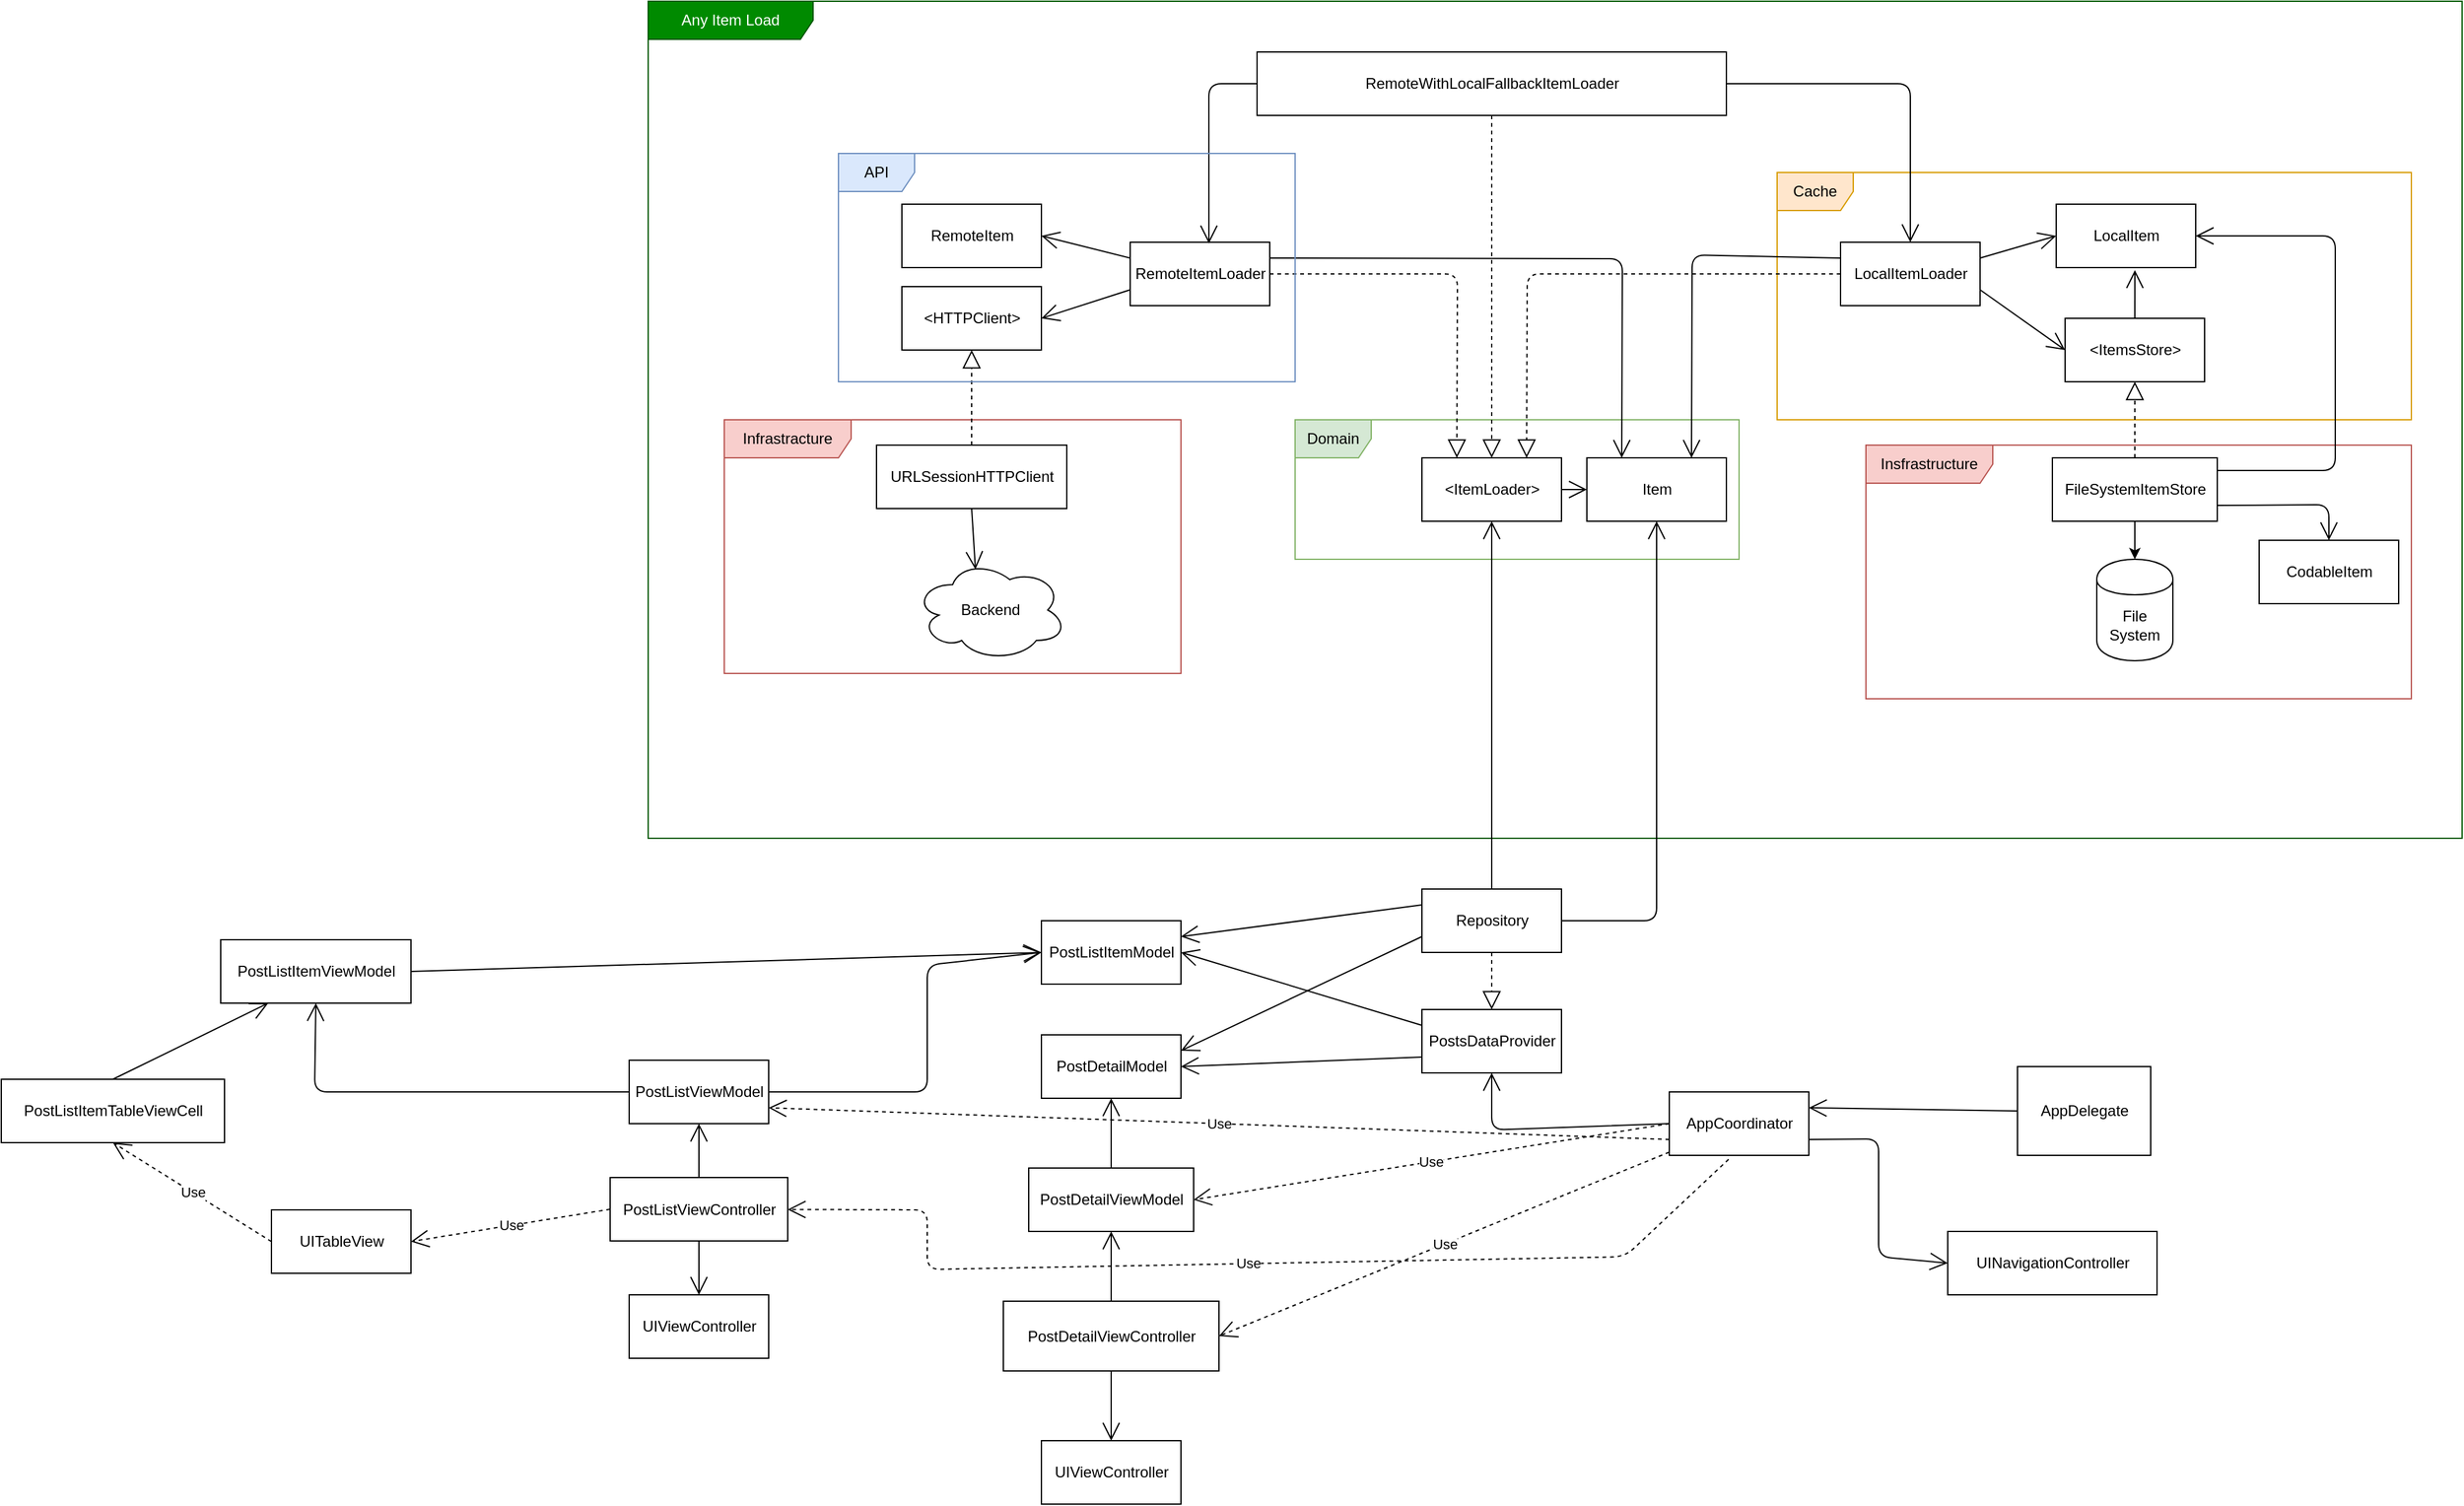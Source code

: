 <mxfile version="10.7.7" type="github"><diagram id="8O1vjyUeR9lbn9qWhPw-" name="Page-1"><mxGraphModel dx="2614" dy="874" grid="1" gridSize="10" guides="1" tooltips="1" connect="1" arrows="1" fold="1" page="1" pageScale="1" pageWidth="827" pageHeight="1169" background="none" math="0" shadow="0"><root><mxCell id="0"/><mxCell id="1" parent="0"/><mxCell id="1BA-1ihyzpFdOk9GNGis-42" value="Any Item Load" style="shape=umlFrame;whiteSpace=wrap;html=1;shadow=0;comic=0;width=130;height=30;fillColor=#008a00;strokeColor=#005700;fontColor=#ffffff;" vertex="1" parent="1"><mxGeometry x="-290" y="30" width="1430" height="660" as="geometry"/></mxCell><mxCell id="1BA-1ihyzpFdOk9GNGis-38" value="Insfrastructure" style="shape=umlFrame;whiteSpace=wrap;html=1;width=100;height=30;fillColor=#f8cecc;strokeColor=#b85450;" vertex="1" parent="1"><mxGeometry x="670" y="380" width="430" height="200" as="geometry"/></mxCell><mxCell id="1BA-1ihyzpFdOk9GNGis-40" value="Domain" style="shape=umlFrame;whiteSpace=wrap;html=1;shadow=0;comic=0;fillColor=#d5e8d4;strokeColor=#82b366;" vertex="1" parent="1"><mxGeometry x="220" y="360" width="350" height="110" as="geometry"/></mxCell><mxCell id="1BA-1ihyzpFdOk9GNGis-37" value="Cache" style="shape=umlFrame;whiteSpace=wrap;html=1;fillColor=#ffe6cc;strokeColor=#d79b00;shadow=0;comic=0;gradientColor=none;" vertex="1" parent="1"><mxGeometry x="600" y="165" width="500" height="195" as="geometry"/></mxCell><mxCell id="1BA-1ihyzpFdOk9GNGis-41" value="Infrastracture" style="shape=umlFrame;whiteSpace=wrap;html=1;shadow=0;comic=0;width=100;height=30;fillColor=#f8cecc;strokeColor=#b85450;" vertex="1" parent="1"><mxGeometry x="-230" y="360" width="360" height="200" as="geometry"/></mxCell><mxCell id="1BA-1ihyzpFdOk9GNGis-1" value="&amp;lt;ItemLoader&amp;gt;&lt;br&gt;" style="html=1;" vertex="1" parent="1"><mxGeometry x="320" y="390" width="110" height="50" as="geometry"/></mxCell><mxCell id="1BA-1ihyzpFdOk9GNGis-2" value="RemoteItemLoader" style="html=1;" vertex="1" parent="1"><mxGeometry x="90" y="220" width="110" height="50" as="geometry"/></mxCell><mxCell id="1BA-1ihyzpFdOk9GNGis-3" value="LocalItemLoader" style="html=1;" vertex="1" parent="1"><mxGeometry x="650" y="220" width="110" height="50" as="geometry"/></mxCell><mxCell id="1BA-1ihyzpFdOk9GNGis-4" value="" style="endArrow=block;dashed=1;endFill=0;endSize=12;html=1;exitX=1;exitY=0.5;exitDx=0;exitDy=0;entryX=0.25;entryY=0;entryDx=0;entryDy=0;" edge="1" parent="1" source="1BA-1ihyzpFdOk9GNGis-2" target="1BA-1ihyzpFdOk9GNGis-1"><mxGeometry width="160" relative="1" as="geometry"><mxPoint x="200" y="410" as="sourcePoint"/><mxPoint x="360" y="410" as="targetPoint"/><Array as="points"><mxPoint x="348" y="245"/></Array></mxGeometry></mxCell><mxCell id="1BA-1ihyzpFdOk9GNGis-5" value="" style="endArrow=block;dashed=1;endFill=0;endSize=12;html=1;exitX=0;exitY=0.5;exitDx=0;exitDy=0;entryX=0.75;entryY=0;entryDx=0;entryDy=0;" edge="1" parent="1" source="1BA-1ihyzpFdOk9GNGis-3" target="1BA-1ihyzpFdOk9GNGis-1"><mxGeometry width="160" relative="1" as="geometry"><mxPoint x="470" y="320" as="sourcePoint"/><mxPoint x="630" y="320" as="targetPoint"/><Array as="points"><mxPoint x="403" y="245"/></Array></mxGeometry></mxCell><mxCell id="1BA-1ihyzpFdOk9GNGis-6" value="RemoteWithLocalFallbackItemLoader" style="html=1;" vertex="1" parent="1"><mxGeometry x="190" y="70" width="370" height="50" as="geometry"/></mxCell><mxCell id="1BA-1ihyzpFdOk9GNGis-7" value="" style="endArrow=block;dashed=1;endFill=0;endSize=12;html=1;entryX=0.5;entryY=0;entryDx=0;entryDy=0;" edge="1" parent="1" source="1BA-1ihyzpFdOk9GNGis-6" target="1BA-1ihyzpFdOk9GNGis-1"><mxGeometry width="160" relative="1" as="geometry"><mxPoint x="220" y="460" as="sourcePoint"/><mxPoint x="380" y="330" as="targetPoint"/></mxGeometry></mxCell><mxCell id="1BA-1ihyzpFdOk9GNGis-8" value="" style="endArrow=open;endFill=1;endSize=12;html=1;entryX=0.564;entryY=0.02;entryDx=0;entryDy=0;entryPerimeter=0;exitX=0;exitY=0.5;exitDx=0;exitDy=0;" edge="1" parent="1" source="1BA-1ihyzpFdOk9GNGis-6" target="1BA-1ihyzpFdOk9GNGis-2"><mxGeometry width="160" relative="1" as="geometry"><mxPoint x="160" y="110" as="sourcePoint"/><mxPoint x="210" y="170" as="targetPoint"/><Array as="points"><mxPoint x="152" y="95"/></Array></mxGeometry></mxCell><mxCell id="1BA-1ihyzpFdOk9GNGis-9" value="" style="endArrow=open;endFill=1;endSize=12;html=1;entryX=0.5;entryY=0;entryDx=0;entryDy=0;exitX=1;exitY=0.5;exitDx=0;exitDy=0;" edge="1" parent="1" source="1BA-1ihyzpFdOk9GNGis-6" target="1BA-1ihyzpFdOk9GNGis-3"><mxGeometry width="160" relative="1" as="geometry"><mxPoint x="495" y="120" as="sourcePoint"/><mxPoint x="630" y="160" as="targetPoint"/><Array as="points"><mxPoint x="705" y="95"/></Array></mxGeometry></mxCell><mxCell id="1BA-1ihyzpFdOk9GNGis-10" value="Repository" style="html=1;" vertex="1" parent="1"><mxGeometry x="320" y="730" width="110" height="50" as="geometry"/></mxCell><mxCell id="1BA-1ihyzpFdOk9GNGis-11" value="" style="endArrow=open;endFill=1;endSize=12;html=1;exitX=0.5;exitY=0;exitDx=0;exitDy=0;entryX=0.5;entryY=1;entryDx=0;entryDy=0;" edge="1" parent="1" source="1BA-1ihyzpFdOk9GNGis-10" target="1BA-1ihyzpFdOk9GNGis-1"><mxGeometry width="160" relative="1" as="geometry"><mxPoint x="140" y="420" as="sourcePoint"/><mxPoint x="300" y="420" as="targetPoint"/></mxGeometry></mxCell><mxCell id="1BA-1ihyzpFdOk9GNGis-12" value="RemoteItem" style="html=1;" vertex="1" parent="1"><mxGeometry x="-90" y="190" width="110" height="50" as="geometry"/></mxCell><mxCell id="1BA-1ihyzpFdOk9GNGis-13" value="&amp;lt;HTTPClient&amp;gt;" style="html=1;" vertex="1" parent="1"><mxGeometry x="-90" y="255" width="110" height="50" as="geometry"/></mxCell><mxCell id="1BA-1ihyzpFdOk9GNGis-14" value="" style="endArrow=open;endFill=1;endSize=12;html=1;exitX=0;exitY=0.25;exitDx=0;exitDy=0;entryX=1;entryY=0.5;entryDx=0;entryDy=0;" edge="1" parent="1" source="1BA-1ihyzpFdOk9GNGis-2" target="1BA-1ihyzpFdOk9GNGis-12"><mxGeometry width="160" relative="1" as="geometry"><mxPoint x="-30" y="270" as="sourcePoint"/><mxPoint x="130" y="270" as="targetPoint"/></mxGeometry></mxCell><mxCell id="1BA-1ihyzpFdOk9GNGis-15" value="" style="endArrow=open;endFill=1;endSize=12;html=1;exitX=0;exitY=0.75;exitDx=0;exitDy=0;entryX=1;entryY=0.5;entryDx=0;entryDy=0;" edge="1" parent="1" source="1BA-1ihyzpFdOk9GNGis-2" target="1BA-1ihyzpFdOk9GNGis-13"><mxGeometry width="160" relative="1" as="geometry"><mxPoint x="40" y="330" as="sourcePoint"/><mxPoint x="200" y="330" as="targetPoint"/></mxGeometry></mxCell><mxCell id="1BA-1ihyzpFdOk9GNGis-16" value="URLSessionHTTPClient" style="html=1;" vertex="1" parent="1"><mxGeometry x="-110" y="380" width="150" height="50" as="geometry"/></mxCell><mxCell id="1BA-1ihyzpFdOk9GNGis-17" value="" style="endArrow=block;dashed=1;endFill=0;endSize=12;html=1;exitX=0.5;exitY=0;exitDx=0;exitDy=0;entryX=0.5;entryY=1;entryDx=0;entryDy=0;" edge="1" parent="1" source="1BA-1ihyzpFdOk9GNGis-16" target="1BA-1ihyzpFdOk9GNGis-13"><mxGeometry width="160" relative="1" as="geometry"><mxPoint x="-20" y="360" as="sourcePoint"/><mxPoint x="140" y="360" as="targetPoint"/></mxGeometry></mxCell><mxCell id="1BA-1ihyzpFdOk9GNGis-19" value="Backend" style="ellipse;shape=cloud;whiteSpace=wrap;html=1;" vertex="1" parent="1"><mxGeometry x="-80" y="470" width="120" height="80" as="geometry"/></mxCell><mxCell id="1BA-1ihyzpFdOk9GNGis-20" value="" style="endArrow=open;endFill=1;endSize=12;html=1;exitX=0.5;exitY=1;exitDx=0;exitDy=0;entryX=0.4;entryY=0.1;entryDx=0;entryDy=0;entryPerimeter=0;" edge="1" parent="1" source="1BA-1ihyzpFdOk9GNGis-16" target="1BA-1ihyzpFdOk9GNGis-19"><mxGeometry width="160" relative="1" as="geometry"><mxPoint x="-200" y="500" as="sourcePoint"/><mxPoint x="-40" y="490" as="targetPoint"/></mxGeometry></mxCell><mxCell id="1BA-1ihyzpFdOk9GNGis-21" value="Item" style="html=1;" vertex="1" parent="1"><mxGeometry x="450" y="390" width="110" height="50" as="geometry"/></mxCell><mxCell id="1BA-1ihyzpFdOk9GNGis-24" value="" style="endArrow=open;endFill=1;endSize=12;html=1;exitX=1;exitY=0.25;exitDx=0;exitDy=0;entryX=0.25;entryY=0;entryDx=0;entryDy=0;" edge="1" parent="1" source="1BA-1ihyzpFdOk9GNGis-2" target="1BA-1ihyzpFdOk9GNGis-21"><mxGeometry width="160" relative="1" as="geometry"><mxPoint x="140" y="350" as="sourcePoint"/><mxPoint x="300" y="350" as="targetPoint"/><Array as="points"><mxPoint x="478" y="233"/></Array></mxGeometry></mxCell><mxCell id="1BA-1ihyzpFdOk9GNGis-25" value="" style="endArrow=open;endFill=1;endSize=12;html=1;exitX=1;exitY=0.5;exitDx=0;exitDy=0;entryX=0.5;entryY=1;entryDx=0;entryDy=0;" edge="1" parent="1" source="1BA-1ihyzpFdOk9GNGis-10" target="1BA-1ihyzpFdOk9GNGis-21"><mxGeometry width="160" relative="1" as="geometry"><mxPoint x="480" y="430" as="sourcePoint"/><mxPoint x="640" y="430" as="targetPoint"/><Array as="points"><mxPoint x="505" y="755"/><mxPoint x="505" y="440"/></Array></mxGeometry></mxCell><mxCell id="1BA-1ihyzpFdOk9GNGis-26" value="LocalItem" style="html=1;" vertex="1" parent="1"><mxGeometry x="820" y="190" width="110" height="50" as="geometry"/></mxCell><mxCell id="1BA-1ihyzpFdOk9GNGis-27" value="&amp;lt;ItemsStore&amp;gt;" style="html=1;" vertex="1" parent="1"><mxGeometry x="827" y="280" width="110" height="50" as="geometry"/></mxCell><mxCell id="1BA-1ihyzpFdOk9GNGis-28" value="" style="endArrow=open;endFill=1;endSize=12;html=1;exitX=1;exitY=0.75;exitDx=0;exitDy=0;entryX=0;entryY=0.5;entryDx=0;entryDy=0;" edge="1" parent="1" source="1BA-1ihyzpFdOk9GNGis-3" target="1BA-1ihyzpFdOk9GNGis-27"><mxGeometry width="160" relative="1" as="geometry"><mxPoint x="640" y="320" as="sourcePoint"/><mxPoint x="800" y="320" as="targetPoint"/></mxGeometry></mxCell><mxCell id="1BA-1ihyzpFdOk9GNGis-29" value="" style="endArrow=open;endFill=1;endSize=12;html=1;exitX=1;exitY=0.25;exitDx=0;exitDy=0;entryX=0;entryY=0.5;entryDx=0;entryDy=0;" edge="1" parent="1" source="1BA-1ihyzpFdOk9GNGis-3" target="1BA-1ihyzpFdOk9GNGis-26"><mxGeometry width="160" relative="1" as="geometry"><mxPoint x="640" y="340" as="sourcePoint"/><mxPoint x="800" y="340" as="targetPoint"/></mxGeometry></mxCell><mxCell id="1BA-1ihyzpFdOk9GNGis-30" value="" style="endArrow=open;endFill=1;endSize=12;html=1;exitX=0.5;exitY=0;exitDx=0;exitDy=0;entryX=0.564;entryY=1.04;entryDx=0;entryDy=0;entryPerimeter=0;" edge="1" parent="1" source="1BA-1ihyzpFdOk9GNGis-27" target="1BA-1ihyzpFdOk9GNGis-26"><mxGeometry width="160" relative="1" as="geometry"><mxPoint x="840" y="370" as="sourcePoint"/><mxPoint x="1000" y="370" as="targetPoint"/></mxGeometry></mxCell><mxCell id="1BA-1ihyzpFdOk9GNGis-31" value="FileSystemItemStore" style="html=1;" vertex="1" parent="1"><mxGeometry x="817" y="390" width="130" height="50" as="geometry"/></mxCell><mxCell id="1BA-1ihyzpFdOk9GNGis-32" value="" style="endArrow=block;dashed=1;endFill=0;endSize=12;html=1;exitX=0.5;exitY=0;exitDx=0;exitDy=0;entryX=0.5;entryY=1;entryDx=0;entryDy=0;" edge="1" parent="1" source="1BA-1ihyzpFdOk9GNGis-31" target="1BA-1ihyzpFdOk9GNGis-27"><mxGeometry width="160" relative="1" as="geometry"><mxPoint x="1240" y="460" as="sourcePoint"/><mxPoint x="1400" y="460" as="targetPoint"/></mxGeometry></mxCell><mxCell id="1BA-1ihyzpFdOk9GNGis-33" value="" style="endArrow=open;endFill=1;endSize=12;html=1;entryX=1;entryY=0.5;entryDx=0;entryDy=0;" edge="1" parent="1" target="1BA-1ihyzpFdOk9GNGis-26"><mxGeometry width="160" relative="1" as="geometry"><mxPoint x="947" y="400" as="sourcePoint"/><mxPoint x="1200" y="380" as="targetPoint"/><Array as="points"><mxPoint x="1040" y="400"/><mxPoint x="1040" y="215"/></Array></mxGeometry></mxCell><mxCell id="1BA-1ihyzpFdOk9GNGis-34" value="File&lt;br&gt;System&lt;br&gt;" style="shape=cylinder;whiteSpace=wrap;html=1;boundedLbl=1;backgroundOutline=1;" vertex="1" parent="1"><mxGeometry x="852" y="470" width="60" height="80" as="geometry"/></mxCell><mxCell id="1BA-1ihyzpFdOk9GNGis-35" value="" style="endArrow=classic;html=1;exitX=0.5;exitY=1;exitDx=0;exitDy=0;" edge="1" parent="1" source="1BA-1ihyzpFdOk9GNGis-31" target="1BA-1ihyzpFdOk9GNGis-34"><mxGeometry width="50" height="50" relative="1" as="geometry"><mxPoint x="940" y="470" as="sourcePoint"/><mxPoint x="990" y="420" as="targetPoint"/></mxGeometry></mxCell><mxCell id="1BA-1ihyzpFdOk9GNGis-39" value="API" style="shape=umlFrame;whiteSpace=wrap;html=1;shadow=0;comic=0;fillColor=#dae8fc;strokeColor=#6c8ebf;" vertex="1" parent="1"><mxGeometry x="-140" y="150" width="360" height="180" as="geometry"/></mxCell><mxCell id="1BA-1ihyzpFdOk9GNGis-43" value="" style="endArrow=open;endFill=1;endSize=12;html=1;exitX=0;exitY=0.25;exitDx=0;exitDy=0;entryX=0.75;entryY=0;entryDx=0;entryDy=0;" edge="1" parent="1" source="1BA-1ihyzpFdOk9GNGis-3" target="1BA-1ihyzpFdOk9GNGis-21"><mxGeometry width="160" relative="1" as="geometry"><mxPoint x="590" y="630" as="sourcePoint"/><mxPoint x="750" y="630" as="targetPoint"/><Array as="points"><mxPoint x="533" y="230"/></Array></mxGeometry></mxCell><mxCell id="1BA-1ihyzpFdOk9GNGis-44" value="CodableItem" style="html=1;shadow=0;comic=0;gradientColor=none;" vertex="1" parent="1"><mxGeometry x="980" y="455" width="110" height="50" as="geometry"/></mxCell><mxCell id="1BA-1ihyzpFdOk9GNGis-45" value="" style="endArrow=open;endFill=1;endSize=12;html=1;exitX=1;exitY=0.75;exitDx=0;exitDy=0;entryX=0.5;entryY=0;entryDx=0;entryDy=0;" edge="1" parent="1" source="1BA-1ihyzpFdOk9GNGis-31" target="1BA-1ihyzpFdOk9GNGis-44"><mxGeometry width="160" relative="1" as="geometry"><mxPoint x="910" y="620" as="sourcePoint"/><mxPoint x="1070" y="620" as="targetPoint"/><Array as="points"><mxPoint x="1035" y="427"/></Array></mxGeometry></mxCell><mxCell id="1BA-1ihyzpFdOk9GNGis-46" value="AppDelegate" style="html=1;shadow=0;comic=0;gradientColor=none;" vertex="1" parent="1"><mxGeometry x="789.5" y="870" width="105" height="70" as="geometry"/></mxCell><mxCell id="1BA-1ihyzpFdOk9GNGis-47" value="AppCoordinator" style="html=1;shadow=0;comic=0;gradientColor=none;" vertex="1" parent="1"><mxGeometry x="515" y="890" width="110" height="50" as="geometry"/></mxCell><mxCell id="1BA-1ihyzpFdOk9GNGis-48" value="" style="endArrow=open;endFill=1;endSize=12;html=1;exitX=0;exitY=0.5;exitDx=0;exitDy=0;entryX=1;entryY=0.25;entryDx=0;entryDy=0;" edge="1" parent="1" source="1BA-1ihyzpFdOk9GNGis-46" target="1BA-1ihyzpFdOk9GNGis-47"><mxGeometry width="160" relative="1" as="geometry"><mxPoint x="690" y="880" as="sourcePoint"/><mxPoint x="850" y="880" as="targetPoint"/><Array as="points"/></mxGeometry></mxCell><mxCell id="1BA-1ihyzpFdOk9GNGis-49" value="" style="endArrow=open;endFill=1;endSize=12;html=1;entryX=0.5;entryY=1;entryDx=0;entryDy=0;exitX=0;exitY=0.5;exitDx=0;exitDy=0;" edge="1" parent="1" source="1BA-1ihyzpFdOk9GNGis-47" target="1BA-1ihyzpFdOk9GNGis-50"><mxGeometry width="160" relative="1" as="geometry"><mxPoint x="510" y="880" as="sourcePoint"/><mxPoint x="340" y="900" as="targetPoint"/><Array as="points"><mxPoint x="375" y="920"/></Array></mxGeometry></mxCell><mxCell id="1BA-1ihyzpFdOk9GNGis-50" value="&lt;span&gt;PostsDataProvider&lt;/span&gt;" style="html=1;shadow=0;comic=0;gradientColor=none;" vertex="1" parent="1"><mxGeometry x="320" y="825" width="110" height="50" as="geometry"/></mxCell><mxCell id="1BA-1ihyzpFdOk9GNGis-51" value="" style="endArrow=block;dashed=1;endFill=0;endSize=12;html=1;exitX=0.5;exitY=1;exitDx=0;exitDy=0;entryX=0.5;entryY=0;entryDx=0;entryDy=0;" edge="1" parent="1" source="1BA-1ihyzpFdOk9GNGis-10" target="1BA-1ihyzpFdOk9GNGis-50"><mxGeometry width="160" relative="1" as="geometry"><mxPoint x="490" y="790" as="sourcePoint"/><mxPoint x="650" y="790" as="targetPoint"/></mxGeometry></mxCell><mxCell id="1BA-1ihyzpFdOk9GNGis-52" value="UINavigationController" style="html=1;shadow=0;comic=0;gradientColor=none;" vertex="1" parent="1"><mxGeometry x="734.5" y="1000" width="165" height="50" as="geometry"/></mxCell><mxCell id="1BA-1ihyzpFdOk9GNGis-53" value="" style="endArrow=open;endFill=1;endSize=12;html=1;exitX=1;exitY=0.75;exitDx=0;exitDy=0;entryX=0;entryY=0.5;entryDx=0;entryDy=0;" edge="1" parent="1" source="1BA-1ihyzpFdOk9GNGis-47" target="1BA-1ihyzpFdOk9GNGis-52"><mxGeometry width="160" relative="1" as="geometry"><mxPoint x="480" y="1010" as="sourcePoint"/><mxPoint x="640" y="1010" as="targetPoint"/><Array as="points"><mxPoint x="680" y="927"/><mxPoint x="680" y="1020"/></Array></mxGeometry></mxCell><mxCell id="1BA-1ihyzpFdOk9GNGis-54" value="PostListItemModel" style="html=1;shadow=0;comic=0;gradientColor=none;" vertex="1" parent="1"><mxGeometry x="20" y="755" width="110" height="50" as="geometry"/></mxCell><mxCell id="1BA-1ihyzpFdOk9GNGis-55" value="PostDetailModel" style="html=1;shadow=0;comic=0;gradientColor=none;" vertex="1" parent="1"><mxGeometry x="20" y="845" width="110" height="50" as="geometry"/></mxCell><mxCell id="1BA-1ihyzpFdOk9GNGis-56" value="" style="endArrow=open;endFill=1;endSize=12;html=1;exitX=0;exitY=0.75;exitDx=0;exitDy=0;entryX=1;entryY=0.5;entryDx=0;entryDy=0;" edge="1" parent="1" source="1BA-1ihyzpFdOk9GNGis-50" target="1BA-1ihyzpFdOk9GNGis-55"><mxGeometry width="160" relative="1" as="geometry"><mxPoint x="120" y="950" as="sourcePoint"/><mxPoint x="280" y="950" as="targetPoint"/></mxGeometry></mxCell><mxCell id="1BA-1ihyzpFdOk9GNGis-57" value="" style="endArrow=open;endFill=1;endSize=12;html=1;exitX=0;exitY=0.25;exitDx=0;exitDy=0;entryX=1;entryY=0.5;entryDx=0;entryDy=0;" edge="1" parent="1" source="1BA-1ihyzpFdOk9GNGis-50" target="1BA-1ihyzpFdOk9GNGis-54"><mxGeometry width="160" relative="1" as="geometry"><mxPoint x="160" y="940" as="sourcePoint"/><mxPoint x="320" y="940" as="targetPoint"/></mxGeometry></mxCell><mxCell id="1BA-1ihyzpFdOk9GNGis-58" value="PostListViewModel" style="html=1;shadow=0;comic=0;gradientColor=none;" vertex="1" parent="1"><mxGeometry x="-305" y="865" width="110" height="50" as="geometry"/></mxCell><mxCell id="1BA-1ihyzpFdOk9GNGis-59" value="" style="endArrow=open;endFill=1;endSize=12;html=1;exitX=1;exitY=0.5;exitDx=0;exitDy=0;entryX=0;entryY=0.5;entryDx=0;entryDy=0;" edge="1" parent="1" source="1BA-1ihyzpFdOk9GNGis-58" target="1BA-1ihyzpFdOk9GNGis-54"><mxGeometry width="160" relative="1" as="geometry"><mxPoint x="90" y="940" as="sourcePoint"/><mxPoint x="70" y="900" as="targetPoint"/><Array as="points"><mxPoint x="-70" y="890"/><mxPoint x="-70" y="790"/></Array></mxGeometry></mxCell><mxCell id="1BA-1ihyzpFdOk9GNGis-60" value="" style="endArrow=open;endFill=1;endSize=12;html=1;exitX=0;exitY=0.25;exitDx=0;exitDy=0;entryX=1;entryY=0.25;entryDx=0;entryDy=0;" edge="1" parent="1" source="1BA-1ihyzpFdOk9GNGis-10" target="1BA-1ihyzpFdOk9GNGis-54"><mxGeometry width="160" relative="1" as="geometry"><mxPoint x="-130" y="820" as="sourcePoint"/><mxPoint x="30" y="820" as="targetPoint"/></mxGeometry></mxCell><mxCell id="1BA-1ihyzpFdOk9GNGis-61" value="" style="endArrow=open;endFill=1;endSize=12;html=1;exitX=0;exitY=0.75;exitDx=0;exitDy=0;entryX=1;entryY=0.25;entryDx=0;entryDy=0;" edge="1" parent="1" source="1BA-1ihyzpFdOk9GNGis-10" target="1BA-1ihyzpFdOk9GNGis-55"><mxGeometry width="160" relative="1" as="geometry"><mxPoint x="190" y="910" as="sourcePoint"/><mxPoint x="350" y="910" as="targetPoint"/></mxGeometry></mxCell><mxCell id="1BA-1ihyzpFdOk9GNGis-62" value="PostDetailViewModel" style="html=1;shadow=0;comic=0;gradientColor=none;" vertex="1" parent="1"><mxGeometry x="10" y="950" width="130" height="50" as="geometry"/></mxCell><mxCell id="1BA-1ihyzpFdOk9GNGis-63" value="" style="endArrow=open;endFill=1;endSize=12;html=1;exitX=0.5;exitY=0;exitDx=0;exitDy=0;entryX=0.5;entryY=1;entryDx=0;entryDy=0;" edge="1" parent="1" source="1BA-1ihyzpFdOk9GNGis-62" target="1BA-1ihyzpFdOk9GNGis-55"><mxGeometry width="160" relative="1" as="geometry"><mxPoint x="160" y="920" as="sourcePoint"/><mxPoint x="320" y="920" as="targetPoint"/></mxGeometry></mxCell><mxCell id="1BA-1ihyzpFdOk9GNGis-64" value="PostListViewController" style="html=1;shadow=0;comic=0;gradientColor=none;" vertex="1" parent="1"><mxGeometry x="-320" y="957.5" width="140" height="50" as="geometry"/></mxCell><mxCell id="1BA-1ihyzpFdOk9GNGis-65" value="" style="endArrow=open;endFill=1;endSize=12;html=1;exitX=0.5;exitY=0;exitDx=0;exitDy=0;entryX=0.5;entryY=1;entryDx=0;entryDy=0;" edge="1" parent="1" source="1BA-1ihyzpFdOk9GNGis-64" target="1BA-1ihyzpFdOk9GNGis-58"><mxGeometry width="160" relative="1" as="geometry"><mxPoint x="-260" y="1010" as="sourcePoint"/><mxPoint x="-100" y="1010" as="targetPoint"/></mxGeometry></mxCell><mxCell id="1BA-1ihyzpFdOk9GNGis-66" value="UIViewController" style="html=1;shadow=0;comic=0;gradientColor=none;" vertex="1" parent="1"><mxGeometry x="-305" y="1050" width="110" height="50" as="geometry"/></mxCell><mxCell id="1BA-1ihyzpFdOk9GNGis-67" value="" style="endArrow=open;endFill=1;endSize=12;html=1;exitX=0.5;exitY=1;exitDx=0;exitDy=0;entryX=0.5;entryY=0;entryDx=0;entryDy=0;" edge="1" parent="1" source="1BA-1ihyzpFdOk9GNGis-64" target="1BA-1ihyzpFdOk9GNGis-66"><mxGeometry width="160" relative="1" as="geometry"><mxPoint x="-210" y="1090" as="sourcePoint"/><mxPoint x="-50" y="1090" as="targetPoint"/></mxGeometry></mxCell><mxCell id="1BA-1ihyzpFdOk9GNGis-70" value="PostListItemTableViewCell" style="html=1;shadow=0;comic=0;gradientColor=none;" vertex="1" parent="1"><mxGeometry x="-800" y="880" width="176" height="50" as="geometry"/></mxCell><mxCell id="1BA-1ihyzpFdOk9GNGis-71" value="PostListItemViewModel" style="html=1;shadow=0;comic=0;gradientColor=none;" vertex="1" parent="1"><mxGeometry x="-627" y="770" width="150" height="50" as="geometry"/></mxCell><mxCell id="1BA-1ihyzpFdOk9GNGis-72" value="" style="endArrow=open;endFill=1;endSize=12;html=1;exitX=0.5;exitY=0;exitDx=0;exitDy=0;entryX=0.25;entryY=1;entryDx=0;entryDy=0;" edge="1" parent="1" source="1BA-1ihyzpFdOk9GNGis-70" target="1BA-1ihyzpFdOk9GNGis-71"><mxGeometry width="160" relative="1" as="geometry"><mxPoint x="-590" y="1010" as="sourcePoint"/><mxPoint x="-430" y="1010" as="targetPoint"/></mxGeometry></mxCell><mxCell id="1BA-1ihyzpFdOk9GNGis-73" value="" style="endArrow=open;endFill=1;endSize=12;html=1;exitX=1;exitY=0.5;exitDx=0;exitDy=0;entryX=0;entryY=0.5;entryDx=0;entryDy=0;" edge="1" parent="1" source="1BA-1ihyzpFdOk9GNGis-71" target="1BA-1ihyzpFdOk9GNGis-54"><mxGeometry width="160" relative="1" as="geometry"><mxPoint x="-540" y="950" as="sourcePoint"/><mxPoint x="-380" y="950" as="targetPoint"/></mxGeometry></mxCell><mxCell id="1BA-1ihyzpFdOk9GNGis-74" value="" style="endArrow=open;endFill=1;endSize=12;html=1;exitX=0;exitY=0.5;exitDx=0;exitDy=0;entryX=0.5;entryY=1;entryDx=0;entryDy=0;" edge="1" parent="1" source="1BA-1ihyzpFdOk9GNGis-58" target="1BA-1ihyzpFdOk9GNGis-71"><mxGeometry width="160" relative="1" as="geometry"><mxPoint x="-460" y="960" as="sourcePoint"/><mxPoint x="-300" y="960" as="targetPoint"/><Array as="points"><mxPoint x="-553" y="890"/></Array></mxGeometry></mxCell><mxCell id="1BA-1ihyzpFdOk9GNGis-75" value="UITableView" style="html=1;shadow=0;comic=0;gradientColor=none;" vertex="1" parent="1"><mxGeometry x="-587" y="983" width="110" height="50" as="geometry"/></mxCell><mxCell id="1BA-1ihyzpFdOk9GNGis-77" value="Use" style="endArrow=open;endSize=12;dashed=1;html=1;exitX=0;exitY=0.5;exitDx=0;exitDy=0;entryX=1;entryY=0.5;entryDx=0;entryDy=0;" edge="1" parent="1" source="1BA-1ihyzpFdOk9GNGis-64" target="1BA-1ihyzpFdOk9GNGis-75"><mxGeometry width="160" relative="1" as="geometry"><mxPoint x="-790" y="920" as="sourcePoint"/><mxPoint x="-630" y="920" as="targetPoint"/></mxGeometry></mxCell><mxCell id="1BA-1ihyzpFdOk9GNGis-78" value="Use" style="endArrow=open;endSize=12;dashed=1;html=1;exitX=0;exitY=0.5;exitDx=0;exitDy=0;entryX=0.5;entryY=1;entryDx=0;entryDy=0;" edge="1" parent="1" source="1BA-1ihyzpFdOk9GNGis-75" target="1BA-1ihyzpFdOk9GNGis-70"><mxGeometry width="160" relative="1" as="geometry"><mxPoint x="-780" y="1000" as="sourcePoint"/><mxPoint x="-620" y="1000" as="targetPoint"/></mxGeometry></mxCell><mxCell id="1BA-1ihyzpFdOk9GNGis-79" value="PostDetailViewController" style="html=1;shadow=0;comic=0;gradientColor=none;" vertex="1" parent="1"><mxGeometry x="-10" y="1055" width="170" height="55" as="geometry"/></mxCell><mxCell id="1BA-1ihyzpFdOk9GNGis-80" value="" style="endArrow=open;endFill=1;endSize=12;html=1;exitX=0.5;exitY=0;exitDx=0;exitDy=0;entryX=0.5;entryY=1;entryDx=0;entryDy=0;" edge="1" parent="1" source="1BA-1ihyzpFdOk9GNGis-79" target="1BA-1ihyzpFdOk9GNGis-62"><mxGeometry width="160" relative="1" as="geometry"><mxPoint x="180" y="1010" as="sourcePoint"/><mxPoint x="340" y="1010" as="targetPoint"/></mxGeometry></mxCell><mxCell id="1BA-1ihyzpFdOk9GNGis-81" value="UIViewController" style="html=1;shadow=0;comic=0;gradientColor=none;" vertex="1" parent="1"><mxGeometry x="20" y="1165" width="110" height="50" as="geometry"/></mxCell><mxCell id="1BA-1ihyzpFdOk9GNGis-82" value="" style="endArrow=open;endFill=1;endSize=12;html=1;exitX=0.5;exitY=1;exitDx=0;exitDy=0;entryX=0.5;entryY=0;entryDx=0;entryDy=0;" edge="1" parent="1" source="1BA-1ihyzpFdOk9GNGis-79" target="1BA-1ihyzpFdOk9GNGis-81"><mxGeometry width="160" relative="1" as="geometry"><mxPoint x="240" y="1170" as="sourcePoint"/><mxPoint x="400" y="1170" as="targetPoint"/></mxGeometry></mxCell><mxCell id="1BA-1ihyzpFdOk9GNGis-84" value="Use" style="endArrow=open;endSize=12;dashed=1;html=1;entryX=1;entryY=0.5;entryDx=0;entryDy=0;" edge="1" parent="1" source="1BA-1ihyzpFdOk9GNGis-47" target="1BA-1ihyzpFdOk9GNGis-79"><mxGeometry width="160" relative="1" as="geometry"><mxPoint x="240" y="1110" as="sourcePoint"/><mxPoint x="400" y="1110" as="targetPoint"/></mxGeometry></mxCell><mxCell id="1BA-1ihyzpFdOk9GNGis-85" value="Use" style="endArrow=open;endSize=12;dashed=1;html=1;exitX=0.425;exitY=1.063;exitDx=0;exitDy=0;exitPerimeter=0;" edge="1" parent="1" source="1BA-1ihyzpFdOk9GNGis-47" target="1BA-1ihyzpFdOk9GNGis-64"><mxGeometry width="160" relative="1" as="geometry"><mxPoint x="420" y="1130" as="sourcePoint"/><mxPoint x="580" y="1130" as="targetPoint"/><Array as="points"><mxPoint x="480" y="1020"/><mxPoint x="-70" y="1030"/><mxPoint x="-70" y="983"/></Array></mxGeometry></mxCell><mxCell id="1BA-1ihyzpFdOk9GNGis-86" value="Use" style="endArrow=open;endSize=12;dashed=1;html=1;exitX=0;exitY=0.5;exitDx=0;exitDy=0;entryX=1;entryY=0.5;entryDx=0;entryDy=0;" edge="1" parent="1" source="1BA-1ihyzpFdOk9GNGis-47" target="1BA-1ihyzpFdOk9GNGis-62"><mxGeometry width="160" relative="1" as="geometry"><mxPoint x="360" y="1090" as="sourcePoint"/><mxPoint x="520" y="1090" as="targetPoint"/></mxGeometry></mxCell><mxCell id="1BA-1ihyzpFdOk9GNGis-87" value="Use" style="endArrow=open;endSize=12;dashed=1;html=1;exitX=0;exitY=0.75;exitDx=0;exitDy=0;entryX=1;entryY=0.75;entryDx=0;entryDy=0;" edge="1" parent="1" source="1BA-1ihyzpFdOk9GNGis-47" target="1BA-1ihyzpFdOk9GNGis-58"><mxGeometry width="160" relative="1" as="geometry"><mxPoint x="260" y="1120" as="sourcePoint"/><mxPoint x="420" y="1120" as="targetPoint"/></mxGeometry></mxCell><mxCell id="1BA-1ihyzpFdOk9GNGis-88" value="" style="endArrow=open;endFill=1;endSize=12;html=1;exitX=1;exitY=0.5;exitDx=0;exitDy=0;entryX=0;entryY=0.5;entryDx=0;entryDy=0;" edge="1" parent="1" source="1BA-1ihyzpFdOk9GNGis-1" target="1BA-1ihyzpFdOk9GNGis-21"><mxGeometry width="160" relative="1" as="geometry"><mxPoint x="420" y="570" as="sourcePoint"/><mxPoint x="580" y="570" as="targetPoint"/></mxGeometry></mxCell></root></mxGraphModel></diagram></mxfile>